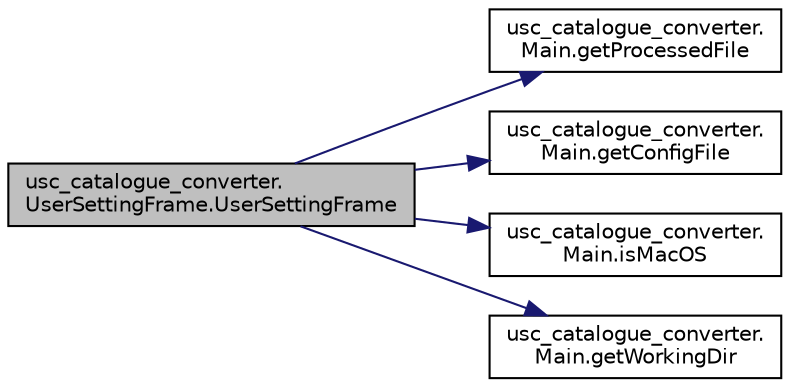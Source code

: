 digraph "usc_catalogue_converter.UserSettingFrame.UserSettingFrame"
{
  edge [fontname="Helvetica",fontsize="10",labelfontname="Helvetica",labelfontsize="10"];
  node [fontname="Helvetica",fontsize="10",shape=record];
  rankdir="LR";
  Node0 [label="usc_catalogue_converter.\lUserSettingFrame.UserSettingFrame",height=0.2,width=0.4,color="black", fillcolor="grey75", style="filled", fontcolor="black"];
  Node0 -> Node1 [color="midnightblue",fontsize="10",style="solid",fontname="Helvetica"];
  Node1 [label="usc_catalogue_converter.\lMain.getProcessedFile",height=0.2,width=0.4,color="black", fillcolor="white", style="filled",URL="$d8/de1/classusc__catalogue__converter_1_1_main.html#ada284dec333a21e1c1e2fcb600ccbdb2"];
  Node0 -> Node2 [color="midnightblue",fontsize="10",style="solid",fontname="Helvetica"];
  Node2 [label="usc_catalogue_converter.\lMain.getConfigFile",height=0.2,width=0.4,color="black", fillcolor="white", style="filled",URL="$d8/de1/classusc__catalogue__converter_1_1_main.html#ac17f83ca05ac30630890bda16d894c6d"];
  Node0 -> Node3 [color="midnightblue",fontsize="10",style="solid",fontname="Helvetica"];
  Node3 [label="usc_catalogue_converter.\lMain.isMacOS",height=0.2,width=0.4,color="black", fillcolor="white", style="filled",URL="$d8/de1/classusc__catalogue__converter_1_1_main.html#aec4ba56d971c068a75401a80747e29e1"];
  Node0 -> Node4 [color="midnightblue",fontsize="10",style="solid",fontname="Helvetica"];
  Node4 [label="usc_catalogue_converter.\lMain.getWorkingDir",height=0.2,width=0.4,color="black", fillcolor="white", style="filled",URL="$d8/de1/classusc__catalogue__converter_1_1_main.html#ada5273687e9c082a6e3520aae20f03b9"];
}

